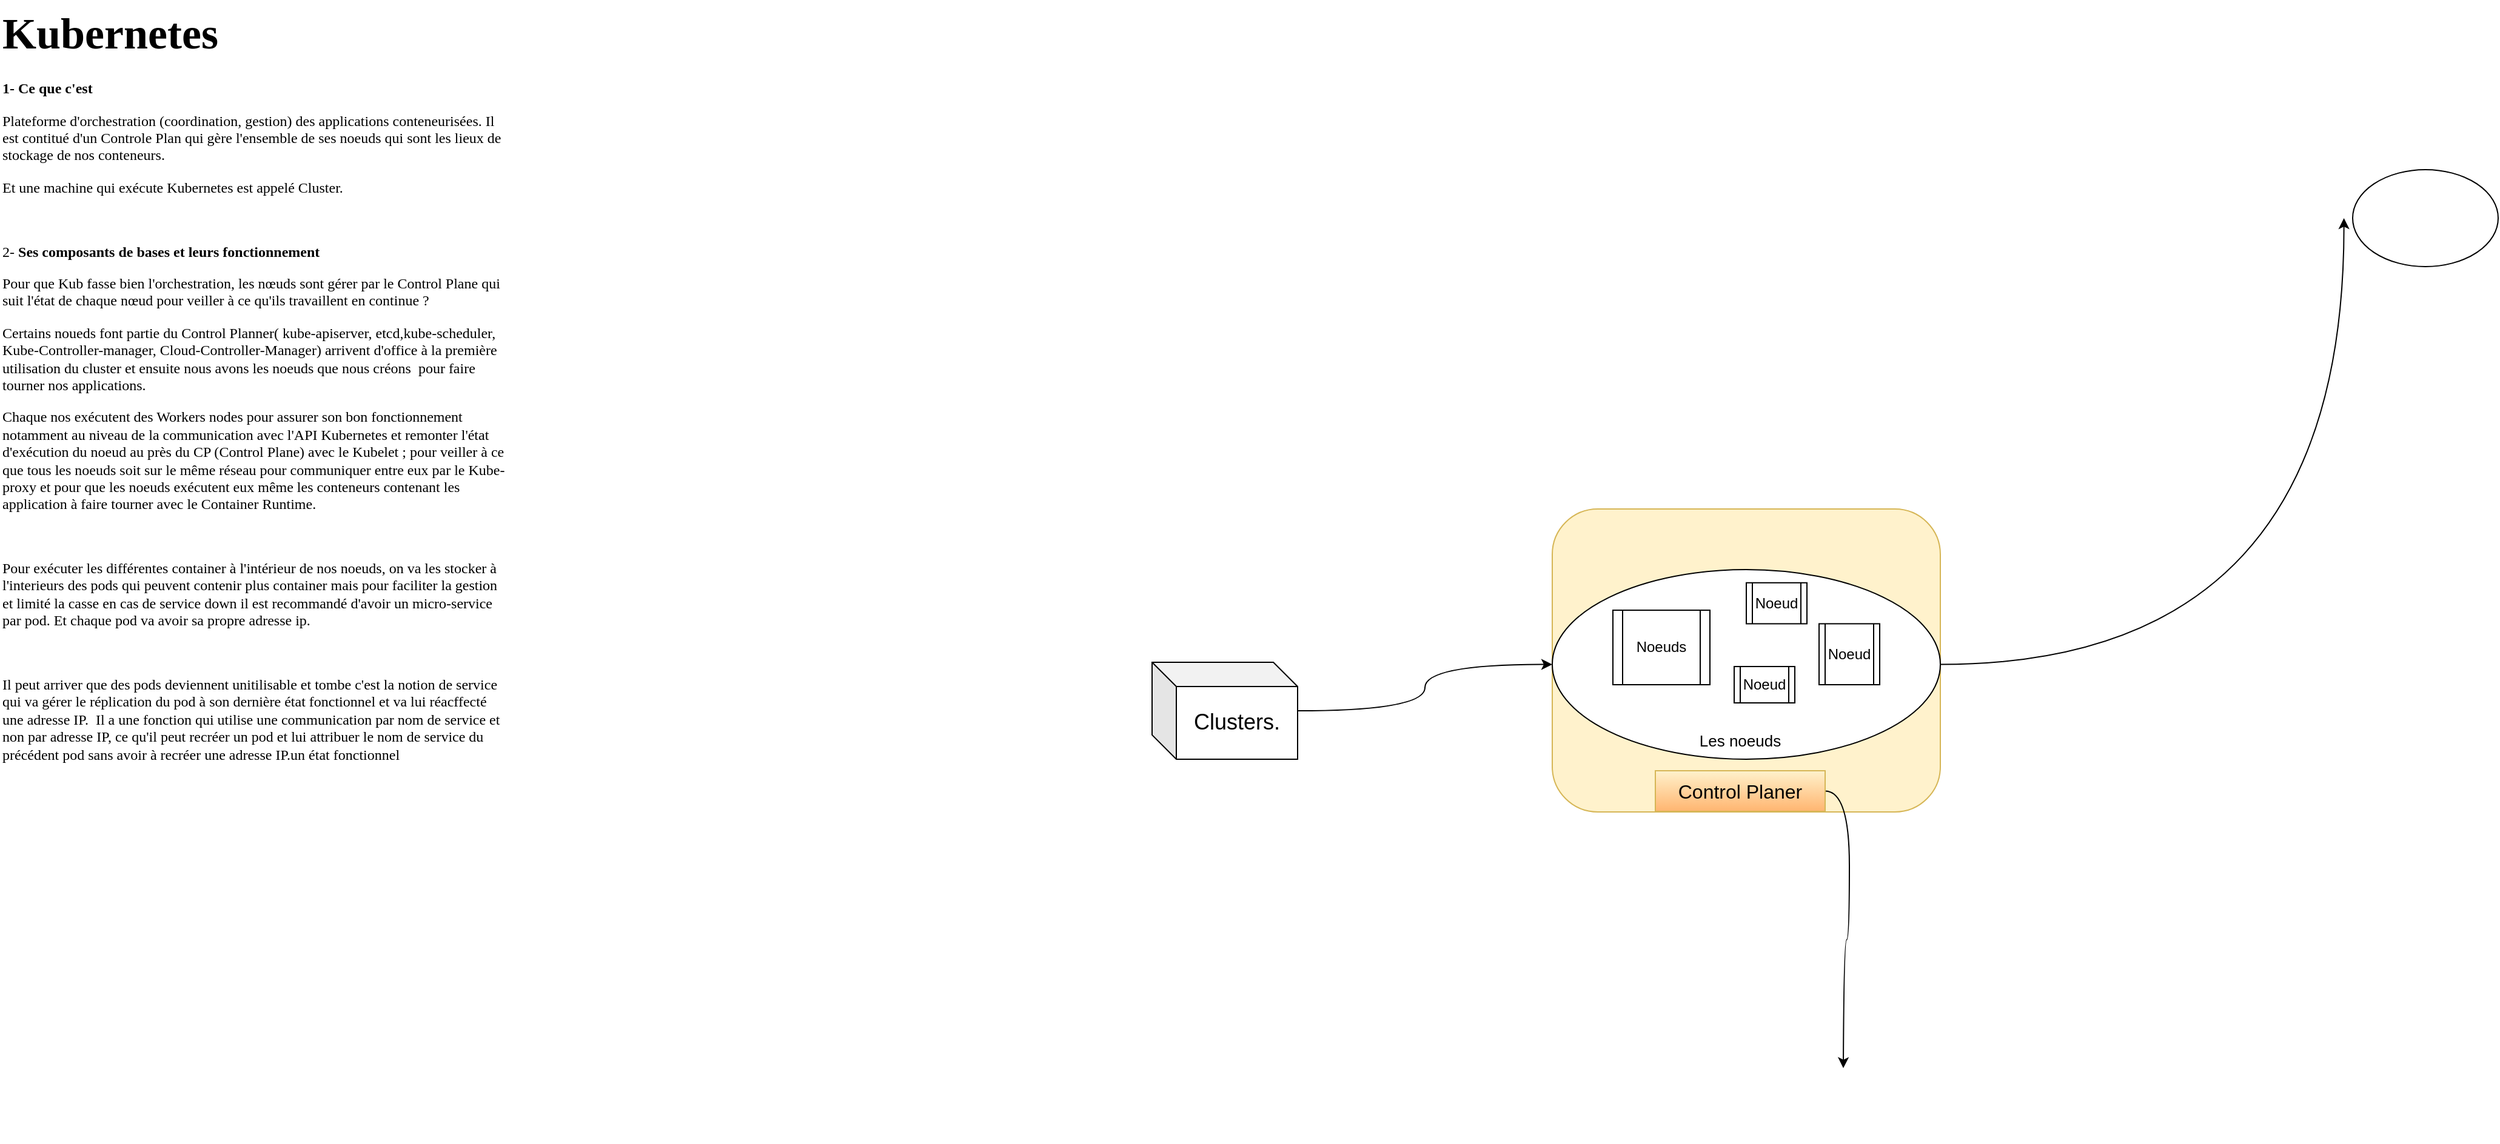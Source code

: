 <mxfile version="27.1.3">
  <diagram name="Page-1" id="ITz-KZOvTbslG7pBriLq">
    <mxGraphModel dx="715" dy="422" grid="1" gridSize="10" guides="1" tooltips="1" connect="1" arrows="1" fold="1" page="1" pageScale="1" pageWidth="850" pageHeight="1100" math="0" shadow="0">
      <root>
        <mxCell id="0" />
        <mxCell id="1" parent="0" />
        <mxCell id="t0Z2B24K9JFg9irQW1YI-1" value="&lt;h1 style=&quot;margin-top: 0px;&quot;&gt;&lt;font face=&quot;Comic Sans MS&quot; style=&quot;font-size: 36px;&quot;&gt;Kubernetes&lt;/font&gt;&lt;/h1&gt;&lt;p&gt;&lt;b&gt;&lt;font face=&quot;Comic Sans MS&quot;&gt;1- Ce que c&#39;est&amp;nbsp;&lt;/font&gt;&lt;/b&gt;&lt;/p&gt;&lt;p&gt;&lt;font face=&quot;Comic Sans MS&quot;&gt;Plateforme d&#39;orchestration (coordination, gestion) des applications conteneurisées. Il est contitué d&#39;un Controle Plan qui gère l&#39;ensemble de ses noeuds qui sont les lieux de stockage de nos conteneurs.&lt;/font&gt;&lt;/p&gt;&lt;p&gt;&lt;span style=&quot;background-color: transparent; color: light-dark(rgb(0, 0, 0), rgb(255, 255, 255));&quot;&gt;&lt;font face=&quot;Comic Sans MS&quot;&gt;Et une machine qui exécute Kubernetes est appelé Cluster.&lt;/font&gt;&lt;/span&gt;&lt;/p&gt;&lt;p&gt;&lt;span style=&quot;background-color: transparent; color: light-dark(rgb(0, 0, 0), rgb(255, 255, 255));&quot;&gt;&lt;font face=&quot;Comic Sans MS&quot;&gt;&lt;br&gt;&lt;/font&gt;&lt;/span&gt;&lt;/p&gt;&lt;p&gt;&lt;font face=&quot;Comic Sans MS&quot;&gt;2- &lt;b&gt;S&lt;/b&gt;&lt;b style=&quot;background-color: transparent; color: light-dark(rgb(0, 0, 0), rgb(255, 255, 255));&quot;&gt;es composants de bases et leurs fonctionnement&lt;/b&gt;&lt;/font&gt;&lt;/p&gt;&lt;p&gt;&lt;font face=&quot;Comic Sans MS&quot;&gt;Pour que Kub fasse bien l&#39;orchestration, les nœuds sont gérer par le Control Plane qui suit l&#39;état de chaque nœud pour veiller à ce qu&#39;ils travaillent en continue ?&lt;/font&gt;&lt;/p&gt;&lt;p&gt;&lt;font face=&quot;Comic Sans MS&quot;&gt;Certains noueds font partie du Control Planner( kube-apiserver, etcd,kube-scheduler, Kube-Controller-manager, Cloud-Controller-Manager) arrivent d&#39;office à la première utilisation du cluster et ensuite nous avons les noeuds que nous créons&amp;nbsp; pour faire tourner nos applications.&lt;/font&gt;&lt;/p&gt;&lt;p&gt;&lt;font face=&quot;Comic Sans MS&quot;&gt;Chaque nos exécutent des Workers nodes pour assurer son bon fonctionnement notamment au niveau de la communication avec l&#39;API Kubernetes et remonter l&#39;état d&#39;exécution du noeud au près du CP (&lt;span style=&quot;background-color: transparent; color: light-dark(rgb(0, 0, 0), rgb(255, 255, 255));&quot;&gt;Control Plane) avec le Kubelet ; pour veiller à ce que tous les noeuds soit sur le même réseau pour communiquer entre eux par le Kube-proxy et pour que les noeuds exécutent eux même les conteneurs contenant les application à faire tourner avec le Container Runtime.&lt;/span&gt;&lt;/font&gt;&lt;/p&gt;&lt;p&gt;&lt;span style=&quot;background-color: transparent; color: light-dark(rgb(0, 0, 0), rgb(255, 255, 255));&quot;&gt;&lt;font face=&quot;Comic Sans MS&quot;&gt;&lt;br&gt;&lt;/font&gt;&lt;/span&gt;&lt;/p&gt;&lt;p&gt;&lt;span style=&quot;background-color: transparent; color: light-dark(rgb(0, 0, 0), rgb(255, 255, 255));&quot;&gt;&lt;font face=&quot;Comic Sans MS&quot;&gt;Pour exécuter les différentes container à l&#39;intérieur de nos noeuds, on va les stocker à l&#39;interieurs des pods qui peuvent contenir plus container mais pour faciliter la gestion et limité la casse en cas de service down il est recommandé d&#39;avoir un micro-service par pod. Et chaque pod va avoir sa propre adresse ip.&lt;/font&gt;&lt;/span&gt;&lt;/p&gt;&lt;p&gt;&lt;span style=&quot;background-color: transparent; color: light-dark(rgb(0, 0, 0), rgb(255, 255, 255));&quot;&gt;&lt;font face=&quot;Comic Sans MS&quot;&gt;&lt;br&gt;&lt;/font&gt;&lt;/span&gt;&lt;/p&gt;&lt;p&gt;&lt;span style=&quot;background-color: transparent; color: light-dark(rgb(0, 0, 0), rgb(255, 255, 255));&quot;&gt;&lt;font face=&quot;Comic Sans MS&quot;&gt;Il peut arriver que des pods deviennent unitilisable et tombe c&#39;est la notion de service qui va gérer le réplication du pod à son dernière état fonctionnel et va lui réacffecté une adresse IP.&amp;nbsp; Il a une fonction qui utilise une communication par nom de service et non par adresse IP, ce qu&#39;il peut recréer un pod et lui attribuer le nom de service du précédent pod sans avoir à recréer une adresse IP.un état fonctionnel&lt;/font&gt;&lt;/span&gt;&lt;/p&gt;" style="text;html=1;whiteSpace=wrap;overflow=hidden;rounded=0;" vertex="1" parent="1">
          <mxGeometry x="30" y="40" width="420" height="940" as="geometry" />
        </mxCell>
        <mxCell id="t0Z2B24K9JFg9irQW1YI-48" value="" style="group" vertex="1" connectable="0" parent="1">
          <mxGeometry x="980" y="180" width="1110" height="530" as="geometry" />
        </mxCell>
        <mxCell id="t0Z2B24K9JFg9irQW1YI-27" value="" style="rounded=1;whiteSpace=wrap;html=1;fillColor=#fff2cc;strokeColor=#d6b656;" vertex="1" parent="t0Z2B24K9JFg9irQW1YI-48">
          <mxGeometry x="330" y="280" width="320" height="250" as="geometry" />
        </mxCell>
        <mxCell id="t0Z2B24K9JFg9irQW1YI-10" value="" style="edgeStyle=orthogonalEdgeStyle;curved=1;rounded=0;orthogonalLoop=1;jettySize=auto;html=1;" edge="1" parent="t0Z2B24K9JFg9irQW1YI-48" source="t0Z2B24K9JFg9irQW1YI-4" target="t0Z2B24K9JFg9irQW1YI-9">
          <mxGeometry relative="1" as="geometry" />
        </mxCell>
        <mxCell id="t0Z2B24K9JFg9irQW1YI-4" value="&lt;span style=&quot;font-size: 18px;&quot;&gt;Clusters.&lt;/span&gt;" style="shape=cube;whiteSpace=wrap;html=1;boundedLbl=1;backgroundOutline=1;darkOpacity=0.05;darkOpacity2=0.1;" vertex="1" parent="t0Z2B24K9JFg9irQW1YI-48">
          <mxGeometry y="406.47" width="120" height="80" as="geometry" />
        </mxCell>
        <mxCell id="t0Z2B24K9JFg9irQW1YI-31" style="edgeStyle=orthogonalEdgeStyle;curved=1;rounded=0;orthogonalLoop=1;jettySize=auto;html=1;" edge="1" parent="t0Z2B24K9JFg9irQW1YI-48" source="t0Z2B24K9JFg9irQW1YI-9">
          <mxGeometry relative="1" as="geometry">
            <mxPoint x="982.807" y="40" as="targetPoint" />
          </mxGeometry>
        </mxCell>
        <mxCell id="t0Z2B24K9JFg9irQW1YI-9" value="" style="ellipse;whiteSpace=wrap;html=1;" vertex="1" parent="t0Z2B24K9JFg9irQW1YI-48">
          <mxGeometry x="330" y="330" width="320" height="156.471" as="geometry" />
        </mxCell>
        <mxCell id="t0Z2B24K9JFg9irQW1YI-30" value="" style="group" vertex="1" connectable="0" parent="t0Z2B24K9JFg9irQW1YI-48">
          <mxGeometry x="380" y="340.88" width="220" height="179.12" as="geometry" />
        </mxCell>
        <mxCell id="t0Z2B24K9JFg9irQW1YI-33" style="edgeStyle=orthogonalEdgeStyle;curved=1;rounded=0;orthogonalLoop=1;jettySize=auto;html=1;" edge="1" parent="t0Z2B24K9JFg9irQW1YI-30" source="t0Z2B24K9JFg9irQW1YI-11">
          <mxGeometry relative="1" as="geometry">
            <mxPoint x="190" y="400.524" as="targetPoint" />
          </mxGeometry>
        </mxCell>
        <mxCell id="t0Z2B24K9JFg9irQW1YI-11" value="&lt;span style=&quot;font-weight: normal;&quot;&gt;Control Planer&lt;/span&gt;" style="text;html=1;align=center;verticalAlign=middle;whiteSpace=wrap;rounded=0;fontStyle=1;fontSize=16;fillColor=#fff2cc;strokeColor=#d6b656;gradientColor=#FFB570;" vertex="1" parent="t0Z2B24K9JFg9irQW1YI-30">
          <mxGeometry x="35" y="155.121" width="140" height="33.529" as="geometry" />
        </mxCell>
        <mxCell id="t0Z2B24K9JFg9irQW1YI-13" value="Noeuds" style="shape=process;whiteSpace=wrap;html=1;backgroundOutline=1;" vertex="1" parent="t0Z2B24K9JFg9irQW1YI-30">
          <mxGeometry y="22.649" width="80" height="61.471" as="geometry" />
        </mxCell>
        <mxCell id="t0Z2B24K9JFg9irQW1YI-20" value="Noeud" style="shape=process;whiteSpace=wrap;html=1;backgroundOutline=1;" vertex="1" parent="t0Z2B24K9JFg9irQW1YI-30">
          <mxGeometry x="100" y="69.12" width="50" height="30" as="geometry" />
        </mxCell>
        <mxCell id="t0Z2B24K9JFg9irQW1YI-21" value="Noeud" style="shape=process;whiteSpace=wrap;html=1;backgroundOutline=1;" vertex="1" parent="t0Z2B24K9JFg9irQW1YI-30">
          <mxGeometry x="170" y="33.826" width="50" height="50.294" as="geometry" />
        </mxCell>
        <mxCell id="t0Z2B24K9JFg9irQW1YI-25" value="Noeud" style="shape=process;whiteSpace=wrap;html=1;backgroundOutline=1;" vertex="1" parent="t0Z2B24K9JFg9irQW1YI-30">
          <mxGeometry x="110" width="50" height="33.83" as="geometry" />
        </mxCell>
        <mxCell id="t0Z2B24K9JFg9irQW1YI-28" value="&lt;span style=&quot;font-weight: 400;&quot;&gt;&lt;font style=&quot;font-size: 13px;&quot;&gt;Les noeuds&lt;/font&gt;&lt;/span&gt;" style="text;html=1;align=center;verticalAlign=middle;whiteSpace=wrap;rounded=0;fontStyle=1;fontSize=16;" vertex="1" parent="t0Z2B24K9JFg9irQW1YI-30">
          <mxGeometry x="60" y="119.12" width="90" height="20" as="geometry" />
        </mxCell>
        <mxCell id="t0Z2B24K9JFg9irQW1YI-32" value="" style="ellipse;whiteSpace=wrap;html=1;" vertex="1" parent="t0Z2B24K9JFg9irQW1YI-48">
          <mxGeometry x="990" width="120" height="80" as="geometry" />
        </mxCell>
      </root>
    </mxGraphModel>
  </diagram>
</mxfile>
